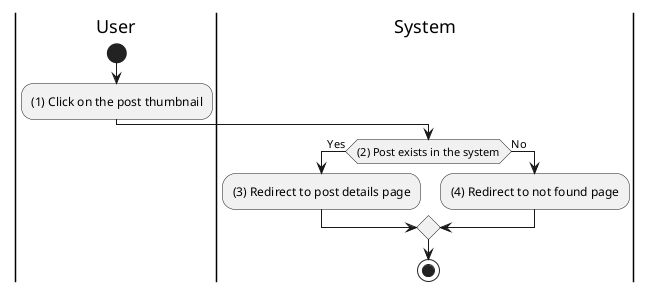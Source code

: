@startuml
|User|
start
:(1) Click on the post thumbnail;
|System|
if ((2) Post exists in the system) then (Yes)
:(3) Redirect to post details page;
else (No)
:(4) Redirect to not found page;
endif
stop
@enduml